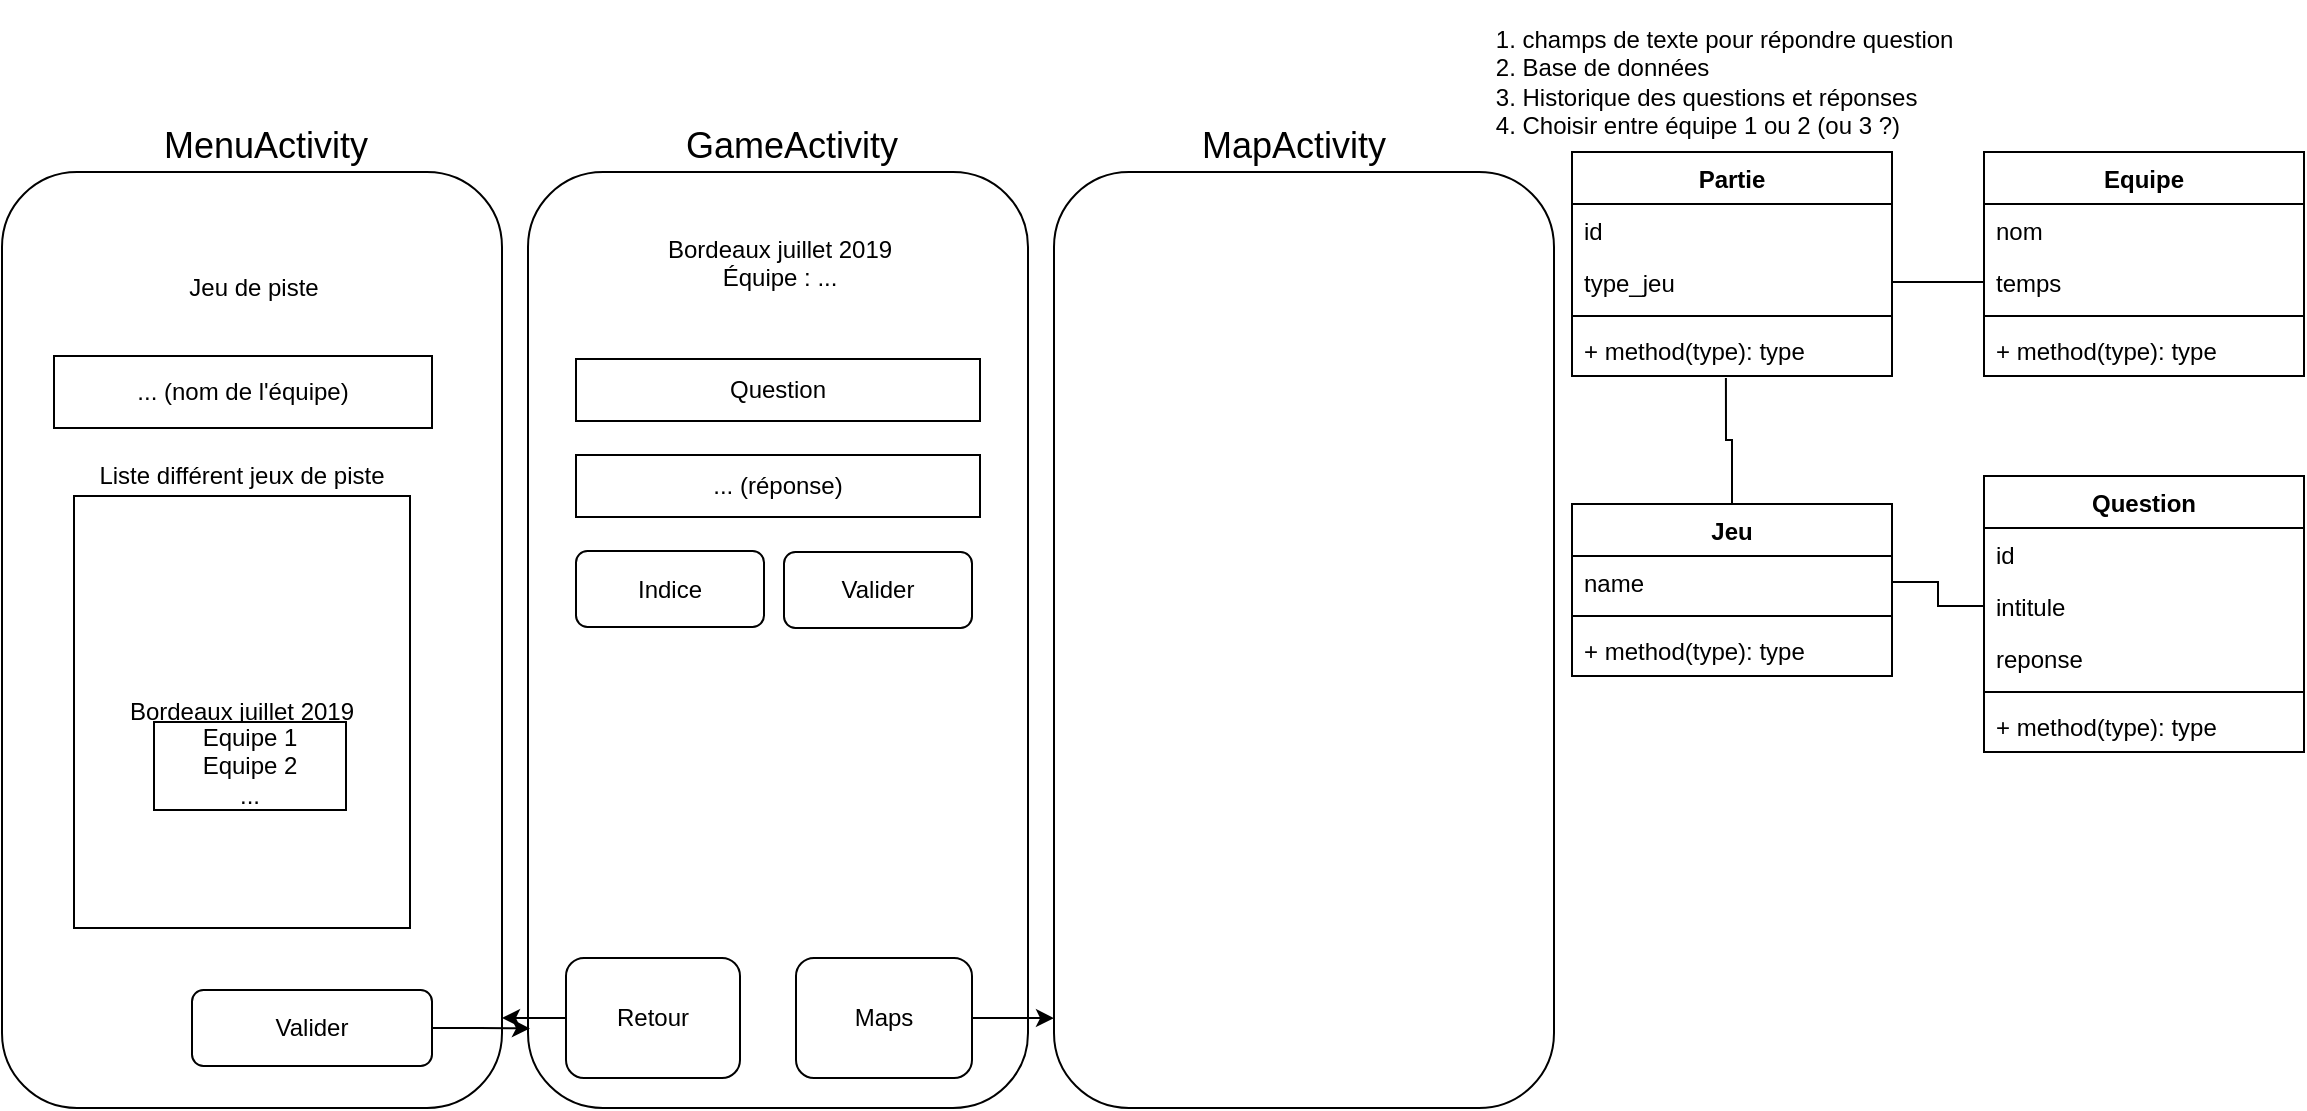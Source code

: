 <mxfile version="10.7.5" type="github"><diagram id="eVR1ItlbHZ5UfBKSGUt7" name="Page-1"><mxGraphModel dx="1010" dy="576" grid="0" gridSize="10" guides="1" tooltips="1" connect="1" arrows="1" fold="1" page="1" pageScale="1" pageWidth="1169" pageHeight="827" math="0" shadow="0"><root><mxCell id="0"/><mxCell id="1" parent="0"/><mxCell id="BZVxPc4fx5fRvJTD7fxa-2" value="" style="rounded=1;whiteSpace=wrap;html=1;" parent="1" vertex="1"><mxGeometry x="14" y="87" width="250" height="468" as="geometry"/></mxCell><mxCell id="BZVxPc4fx5fRvJTD7fxa-5" value="&lt;div align=&quot;left&quot;&gt;&lt;ol&gt;&lt;li&gt;champs de texte pour répondre question&lt;/li&gt;&lt;li&gt;Base de données&lt;/li&gt;&lt;li&gt;Historique des questions et réponses&lt;/li&gt;&lt;li&gt;Choisir entre équipe 1 ou 2 (ou 3 ?)&lt;/li&gt;&lt;/ol&gt;&lt;/div&gt;" style="text;html=1;strokeColor=none;fillColor=none;align=center;verticalAlign=middle;whiteSpace=wrap;rounded=0;" parent="1" vertex="1"><mxGeometry x="719" y="2.5" width="286" height="79" as="geometry"/></mxCell><mxCell id="BZVxPc4fx5fRvJTD7fxa-7" value="" style="rounded=1;whiteSpace=wrap;html=1;" parent="1" vertex="1"><mxGeometry x="277" y="87" width="250" height="468" as="geometry"/></mxCell><mxCell id="BZVxPc4fx5fRvJTD7fxa-8" value="" style="rounded=1;whiteSpace=wrap;html=1;" parent="1" vertex="1"><mxGeometry x="540" y="87" width="250" height="468" as="geometry"/></mxCell><mxCell id="BZVxPc4fx5fRvJTD7fxa-9" value="&lt;font style=&quot;font-size: 18px&quot;&gt;MenuActivity&lt;/font&gt;" style="text;html=1;resizable=0;points=[];autosize=1;align=left;verticalAlign=top;spacingTop=-4;" parent="1" vertex="1"><mxGeometry x="93" y="61" width="112" height="16" as="geometry"/></mxCell><mxCell id="BZVxPc4fx5fRvJTD7fxa-10" value="Jeu de piste" style="text;html=1;strokeColor=none;fillColor=none;align=center;verticalAlign=middle;whiteSpace=wrap;rounded=0;" parent="1" vertex="1"><mxGeometry x="85" y="135" width="110" height="20" as="geometry"/></mxCell><mxCell id="BZVxPc4fx5fRvJTD7fxa-12" value="Bordeaux juillet 2019" style="rounded=0;whiteSpace=wrap;html=1;" parent="1" vertex="1"><mxGeometry x="50" y="249" width="168" height="216" as="geometry"/></mxCell><mxCell id="BZVxPc4fx5fRvJTD7fxa-13" value="Liste différent jeux de piste" style="text;html=1;strokeColor=none;fillColor=none;align=center;verticalAlign=middle;whiteSpace=wrap;rounded=0;" parent="1" vertex="1"><mxGeometry x="56" y="229" width="156" height="20" as="geometry"/></mxCell><mxCell id="BZVxPc4fx5fRvJTD7fxa-14" value="&lt;div&gt;Equipe 1&lt;/div&gt;&lt;div&gt;Equipe 2&lt;/div&gt;&lt;div&gt;...&lt;br&gt;&lt;/div&gt;" style="rounded=0;whiteSpace=wrap;html=1;" parent="1" vertex="1"><mxGeometry x="90" y="362" width="96" height="44" as="geometry"/></mxCell><mxCell id="BZVxPc4fx5fRvJTD7fxa-29" style="edgeStyle=orthogonalEdgeStyle;rounded=0;orthogonalLoop=1;jettySize=auto;html=1;exitX=1;exitY=0.5;exitDx=0;exitDy=0;entryX=0.004;entryY=0.915;entryDx=0;entryDy=0;entryPerimeter=0;" parent="1" source="BZVxPc4fx5fRvJTD7fxa-15" target="BZVxPc4fx5fRvJTD7fxa-7" edge="1"><mxGeometry relative="1" as="geometry"/></mxCell><mxCell id="BZVxPc4fx5fRvJTD7fxa-15" value="Valider" style="rounded=1;whiteSpace=wrap;html=1;" parent="1" vertex="1"><mxGeometry x="109" y="496" width="120" height="38" as="geometry"/></mxCell><mxCell id="BZVxPc4fx5fRvJTD7fxa-16" value="... (nom de l'équipe)" style="rounded=0;whiteSpace=wrap;html=1;" parent="1" vertex="1"><mxGeometry x="40" y="179" width="189" height="36" as="geometry"/></mxCell><mxCell id="BZVxPc4fx5fRvJTD7fxa-17" value="&lt;font style=&quot;font-size: 18px&quot;&gt;GameActivity&lt;/font&gt;" style="text;html=1;resizable=0;points=[];autosize=1;align=left;verticalAlign=top;spacingTop=-4;" parent="1" vertex="1"><mxGeometry x="354" y="61" width="116" height="16" as="geometry"/></mxCell><mxCell id="BZVxPc4fx5fRvJTD7fxa-18" value="&lt;font style=&quot;font-size: 18px&quot;&gt;MapActivity&lt;/font&gt;" style="text;html=1;resizable=0;points=[];autosize=1;align=left;verticalAlign=top;spacingTop=-4;" parent="1" vertex="1"><mxGeometry x="612" y="61" width="102" height="16" as="geometry"/></mxCell><mxCell id="BZVxPc4fx5fRvJTD7fxa-20" value="... (réponse)" style="rounded=0;whiteSpace=wrap;html=1;" parent="1" vertex="1"><mxGeometry x="301" y="228.5" width="202" height="31" as="geometry"/></mxCell><mxCell id="BZVxPc4fx5fRvJTD7fxa-21" value="Question" style="rounded=0;whiteSpace=wrap;html=1;" parent="1" vertex="1"><mxGeometry x="301" y="180.5" width="202" height="31" as="geometry"/></mxCell><mxCell id="BZVxPc4fx5fRvJTD7fxa-24" value="Valider" style="rounded=1;whiteSpace=wrap;html=1;" parent="1" vertex="1"><mxGeometry x="405" y="277" width="94" height="38" as="geometry"/></mxCell><mxCell id="BZVxPc4fx5fRvJTD7fxa-25" value="Indice" style="rounded=1;whiteSpace=wrap;html=1;" parent="1" vertex="1"><mxGeometry x="301" y="276.5" width="94" height="38" as="geometry"/></mxCell><mxCell id="BZVxPc4fx5fRvJTD7fxa-26" value="&lt;div&gt;Bordeaux juillet 2019&lt;/div&gt;&lt;div align=&quot;center&quot;&gt;Équipe : ...&lt;/div&gt;" style="text;html=1;" parent="1" vertex="1"><mxGeometry x="345" y="112" width="121" height="28" as="geometry"/></mxCell><mxCell id="BZVxPc4fx5fRvJTD7fxa-30" style="edgeStyle=orthogonalEdgeStyle;rounded=0;orthogonalLoop=1;jettySize=auto;html=1;exitX=1;exitY=0.5;exitDx=0;exitDy=0;entryX=0;entryY=0.904;entryDx=0;entryDy=0;entryPerimeter=0;" parent="1" source="BZVxPc4fx5fRvJTD7fxa-27" target="BZVxPc4fx5fRvJTD7fxa-8" edge="1"><mxGeometry relative="1" as="geometry"/></mxCell><mxCell id="BZVxPc4fx5fRvJTD7fxa-27" value="Maps" style="rounded=1;whiteSpace=wrap;html=1;" parent="1" vertex="1"><mxGeometry x="411" y="480" width="88" height="60" as="geometry"/></mxCell><mxCell id="BZVxPc4fx5fRvJTD7fxa-32" style="edgeStyle=orthogonalEdgeStyle;rounded=0;orthogonalLoop=1;jettySize=auto;html=1;exitX=0;exitY=0.5;exitDx=0;exitDy=0;" parent="1" source="BZVxPc4fx5fRvJTD7fxa-31" edge="1"><mxGeometry relative="1" as="geometry"><mxPoint x="264" y="510" as="targetPoint"/></mxGeometry></mxCell><mxCell id="BZVxPc4fx5fRvJTD7fxa-31" value="Retour" style="rounded=1;whiteSpace=wrap;html=1;" parent="1" vertex="1"><mxGeometry x="296" y="480" width="87" height="60" as="geometry"/></mxCell><mxCell id="fZrgqhgPWUnLb3TWyu8y-32" style="edgeStyle=orthogonalEdgeStyle;rounded=0;orthogonalLoop=1;jettySize=auto;html=1;exitX=0.481;exitY=1.038;exitDx=0;exitDy=0;endArrow=none;endFill=0;exitPerimeter=0;" edge="1" parent="1" source="fZrgqhgPWUnLb3TWyu8y-4" target="fZrgqhgPWUnLb3TWyu8y-13"><mxGeometry relative="1" as="geometry"/></mxCell><mxCell id="fZrgqhgPWUnLb3TWyu8y-1" value="Partie" style="swimlane;fontStyle=1;align=center;verticalAlign=top;childLayout=stackLayout;horizontal=1;startSize=26;horizontalStack=0;resizeParent=1;resizeParentMax=0;resizeLast=0;collapsible=1;marginBottom=0;" vertex="1" parent="1"><mxGeometry x="799" y="77" width="160" height="112" as="geometry"/></mxCell><mxCell id="fZrgqhgPWUnLb3TWyu8y-2" value="id" style="text;strokeColor=none;fillColor=none;align=left;verticalAlign=top;spacingLeft=4;spacingRight=4;overflow=hidden;rotatable=0;points=[[0,0.5],[1,0.5]];portConstraint=eastwest;" vertex="1" parent="fZrgqhgPWUnLb3TWyu8y-1"><mxGeometry y="26" width="160" height="26" as="geometry"/></mxCell><mxCell id="fZrgqhgPWUnLb3TWyu8y-5" value="type_jeu" style="text;strokeColor=none;fillColor=none;align=left;verticalAlign=top;spacingLeft=4;spacingRight=4;overflow=hidden;rotatable=0;points=[[0,0.5],[1,0.5]];portConstraint=eastwest;" vertex="1" parent="fZrgqhgPWUnLb3TWyu8y-1"><mxGeometry y="52" width="160" height="26" as="geometry"/></mxCell><mxCell id="fZrgqhgPWUnLb3TWyu8y-3" value="" style="line;strokeWidth=1;fillColor=none;align=left;verticalAlign=middle;spacingTop=-1;spacingLeft=3;spacingRight=3;rotatable=0;labelPosition=right;points=[];portConstraint=eastwest;" vertex="1" parent="fZrgqhgPWUnLb3TWyu8y-1"><mxGeometry y="78" width="160" height="8" as="geometry"/></mxCell><mxCell id="fZrgqhgPWUnLb3TWyu8y-4" value="+ method(type): type" style="text;strokeColor=none;fillColor=none;align=left;verticalAlign=top;spacingLeft=4;spacingRight=4;overflow=hidden;rotatable=0;points=[[0,0.5],[1,0.5]];portConstraint=eastwest;" vertex="1" parent="fZrgqhgPWUnLb3TWyu8y-1"><mxGeometry y="86" width="160" height="26" as="geometry"/></mxCell><mxCell id="fZrgqhgPWUnLb3TWyu8y-6" value="Equipe" style="swimlane;fontStyle=1;align=center;verticalAlign=top;childLayout=stackLayout;horizontal=1;startSize=26;horizontalStack=0;resizeParent=1;resizeParentMax=0;resizeLast=0;collapsible=1;marginBottom=0;" vertex="1" parent="1"><mxGeometry x="1005" y="77" width="160" height="112" as="geometry"/></mxCell><mxCell id="fZrgqhgPWUnLb3TWyu8y-7" value="nom" style="text;strokeColor=none;fillColor=none;align=left;verticalAlign=top;spacingLeft=4;spacingRight=4;overflow=hidden;rotatable=0;points=[[0,0.5],[1,0.5]];portConstraint=eastwest;" vertex="1" parent="fZrgqhgPWUnLb3TWyu8y-6"><mxGeometry y="26" width="160" height="26" as="geometry"/></mxCell><mxCell id="fZrgqhgPWUnLb3TWyu8y-10" value="temps" style="text;strokeColor=none;fillColor=none;align=left;verticalAlign=top;spacingLeft=4;spacingRight=4;overflow=hidden;rotatable=0;points=[[0,0.5],[1,0.5]];portConstraint=eastwest;" vertex="1" parent="fZrgqhgPWUnLb3TWyu8y-6"><mxGeometry y="52" width="160" height="26" as="geometry"/></mxCell><mxCell id="fZrgqhgPWUnLb3TWyu8y-8" value="" style="line;strokeWidth=1;fillColor=none;align=left;verticalAlign=middle;spacingTop=-1;spacingLeft=3;spacingRight=3;rotatable=0;labelPosition=right;points=[];portConstraint=eastwest;" vertex="1" parent="fZrgqhgPWUnLb3TWyu8y-6"><mxGeometry y="78" width="160" height="8" as="geometry"/></mxCell><mxCell id="fZrgqhgPWUnLb3TWyu8y-9" value="+ method(type): type" style="text;strokeColor=none;fillColor=none;align=left;verticalAlign=top;spacingLeft=4;spacingRight=4;overflow=hidden;rotatable=0;points=[[0,0.5],[1,0.5]];portConstraint=eastwest;" vertex="1" parent="fZrgqhgPWUnLb3TWyu8y-6"><mxGeometry y="86" width="160" height="26" as="geometry"/></mxCell><mxCell id="fZrgqhgPWUnLb3TWyu8y-12" style="edgeStyle=orthogonalEdgeStyle;rounded=0;orthogonalLoop=1;jettySize=auto;html=1;exitX=1;exitY=0.5;exitDx=0;exitDy=0;endArrow=none;endFill=0;" edge="1" parent="1" source="fZrgqhgPWUnLb3TWyu8y-5" target="fZrgqhgPWUnLb3TWyu8y-10"><mxGeometry relative="1" as="geometry"/></mxCell><mxCell id="fZrgqhgPWUnLb3TWyu8y-13" value="Jeu" style="swimlane;fontStyle=1;align=center;verticalAlign=top;childLayout=stackLayout;horizontal=1;startSize=26;horizontalStack=0;resizeParent=1;resizeParentMax=0;resizeLast=0;collapsible=1;marginBottom=0;" vertex="1" parent="1"><mxGeometry x="799" y="253" width="160" height="86" as="geometry"/></mxCell><mxCell id="fZrgqhgPWUnLb3TWyu8y-14" value="name" style="text;strokeColor=none;fillColor=none;align=left;verticalAlign=top;spacingLeft=4;spacingRight=4;overflow=hidden;rotatable=0;points=[[0,0.5],[1,0.5]];portConstraint=eastwest;" vertex="1" parent="fZrgqhgPWUnLb3TWyu8y-13"><mxGeometry y="26" width="160" height="26" as="geometry"/></mxCell><mxCell id="fZrgqhgPWUnLb3TWyu8y-15" value="" style="line;strokeWidth=1;fillColor=none;align=left;verticalAlign=middle;spacingTop=-1;spacingLeft=3;spacingRight=3;rotatable=0;labelPosition=right;points=[];portConstraint=eastwest;" vertex="1" parent="fZrgqhgPWUnLb3TWyu8y-13"><mxGeometry y="52" width="160" height="8" as="geometry"/></mxCell><mxCell id="fZrgqhgPWUnLb3TWyu8y-16" value="+ method(type): type" style="text;strokeColor=none;fillColor=none;align=left;verticalAlign=top;spacingLeft=4;spacingRight=4;overflow=hidden;rotatable=0;points=[[0,0.5],[1,0.5]];portConstraint=eastwest;" vertex="1" parent="fZrgqhgPWUnLb3TWyu8y-13"><mxGeometry y="60" width="160" height="26" as="geometry"/></mxCell><mxCell id="fZrgqhgPWUnLb3TWyu8y-18" value="Question" style="swimlane;fontStyle=1;align=center;verticalAlign=top;childLayout=stackLayout;horizontal=1;startSize=26;horizontalStack=0;resizeParent=1;resizeParentMax=0;resizeLast=0;collapsible=1;marginBottom=0;" vertex="1" parent="1"><mxGeometry x="1005" y="239" width="160" height="138" as="geometry"/></mxCell><mxCell id="fZrgqhgPWUnLb3TWyu8y-19" value="id" style="text;strokeColor=none;fillColor=none;align=left;verticalAlign=top;spacingLeft=4;spacingRight=4;overflow=hidden;rotatable=0;points=[[0,0.5],[1,0.5]];portConstraint=eastwest;" vertex="1" parent="fZrgqhgPWUnLb3TWyu8y-18"><mxGeometry y="26" width="160" height="26" as="geometry"/></mxCell><mxCell id="fZrgqhgPWUnLb3TWyu8y-22" value="intitule" style="text;strokeColor=none;fillColor=none;align=left;verticalAlign=top;spacingLeft=4;spacingRight=4;overflow=hidden;rotatable=0;points=[[0,0.5],[1,0.5]];portConstraint=eastwest;" vertex="1" parent="fZrgqhgPWUnLb3TWyu8y-18"><mxGeometry y="52" width="160" height="26" as="geometry"/></mxCell><mxCell id="fZrgqhgPWUnLb3TWyu8y-23" value="reponse" style="text;strokeColor=none;fillColor=none;align=left;verticalAlign=top;spacingLeft=4;spacingRight=4;overflow=hidden;rotatable=0;points=[[0,0.5],[1,0.5]];portConstraint=eastwest;" vertex="1" parent="fZrgqhgPWUnLb3TWyu8y-18"><mxGeometry y="78" width="160" height="26" as="geometry"/></mxCell><mxCell id="fZrgqhgPWUnLb3TWyu8y-20" value="" style="line;strokeWidth=1;fillColor=none;align=left;verticalAlign=middle;spacingTop=-1;spacingLeft=3;spacingRight=3;rotatable=0;labelPosition=right;points=[];portConstraint=eastwest;" vertex="1" parent="fZrgqhgPWUnLb3TWyu8y-18"><mxGeometry y="104" width="160" height="8" as="geometry"/></mxCell><mxCell id="fZrgqhgPWUnLb3TWyu8y-21" value="+ method(type): type" style="text;strokeColor=none;fillColor=none;align=left;verticalAlign=top;spacingLeft=4;spacingRight=4;overflow=hidden;rotatable=0;points=[[0,0.5],[1,0.5]];portConstraint=eastwest;" vertex="1" parent="fZrgqhgPWUnLb3TWyu8y-18"><mxGeometry y="112" width="160" height="26" as="geometry"/></mxCell><mxCell id="fZrgqhgPWUnLb3TWyu8y-31" style="edgeStyle=orthogonalEdgeStyle;rounded=0;orthogonalLoop=1;jettySize=auto;html=1;exitX=1;exitY=0.5;exitDx=0;exitDy=0;entryX=0;entryY=0.5;entryDx=0;entryDy=0;endArrow=none;endFill=0;" edge="1" parent="1" source="fZrgqhgPWUnLb3TWyu8y-14" target="fZrgqhgPWUnLb3TWyu8y-22"><mxGeometry relative="1" as="geometry"/></mxCell></root></mxGraphModel></diagram></mxfile>